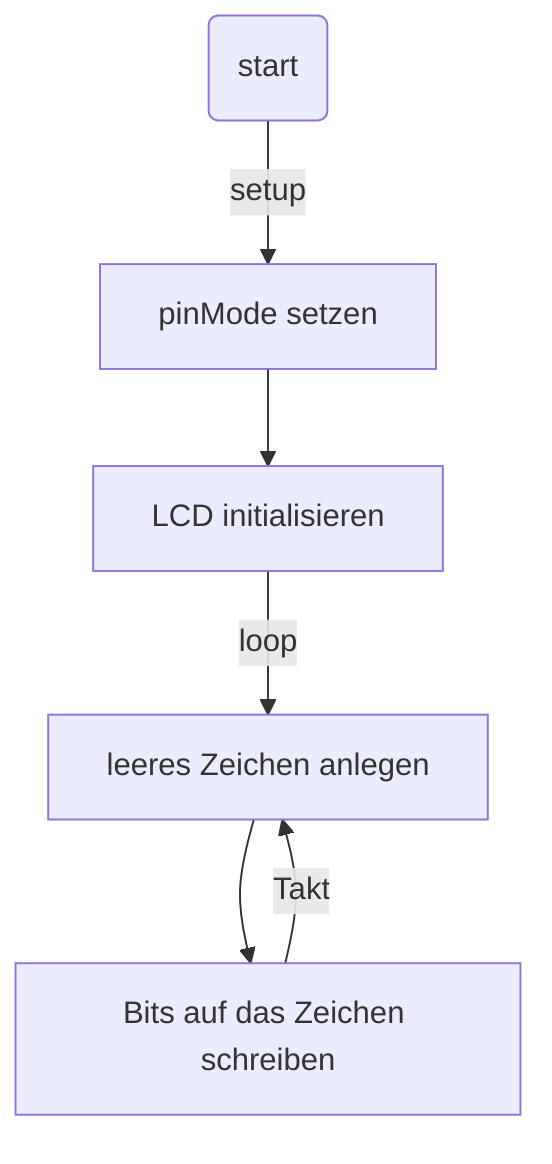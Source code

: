 flowchart TD
    A(start) -- setup -->  B[pinMode setzen] --> C[LCD initialisieren] -- loop --> D
    D[leeres Zeichen anlegen] --> E[Bits auf das Zeichen schreiben] -- Takt --> D